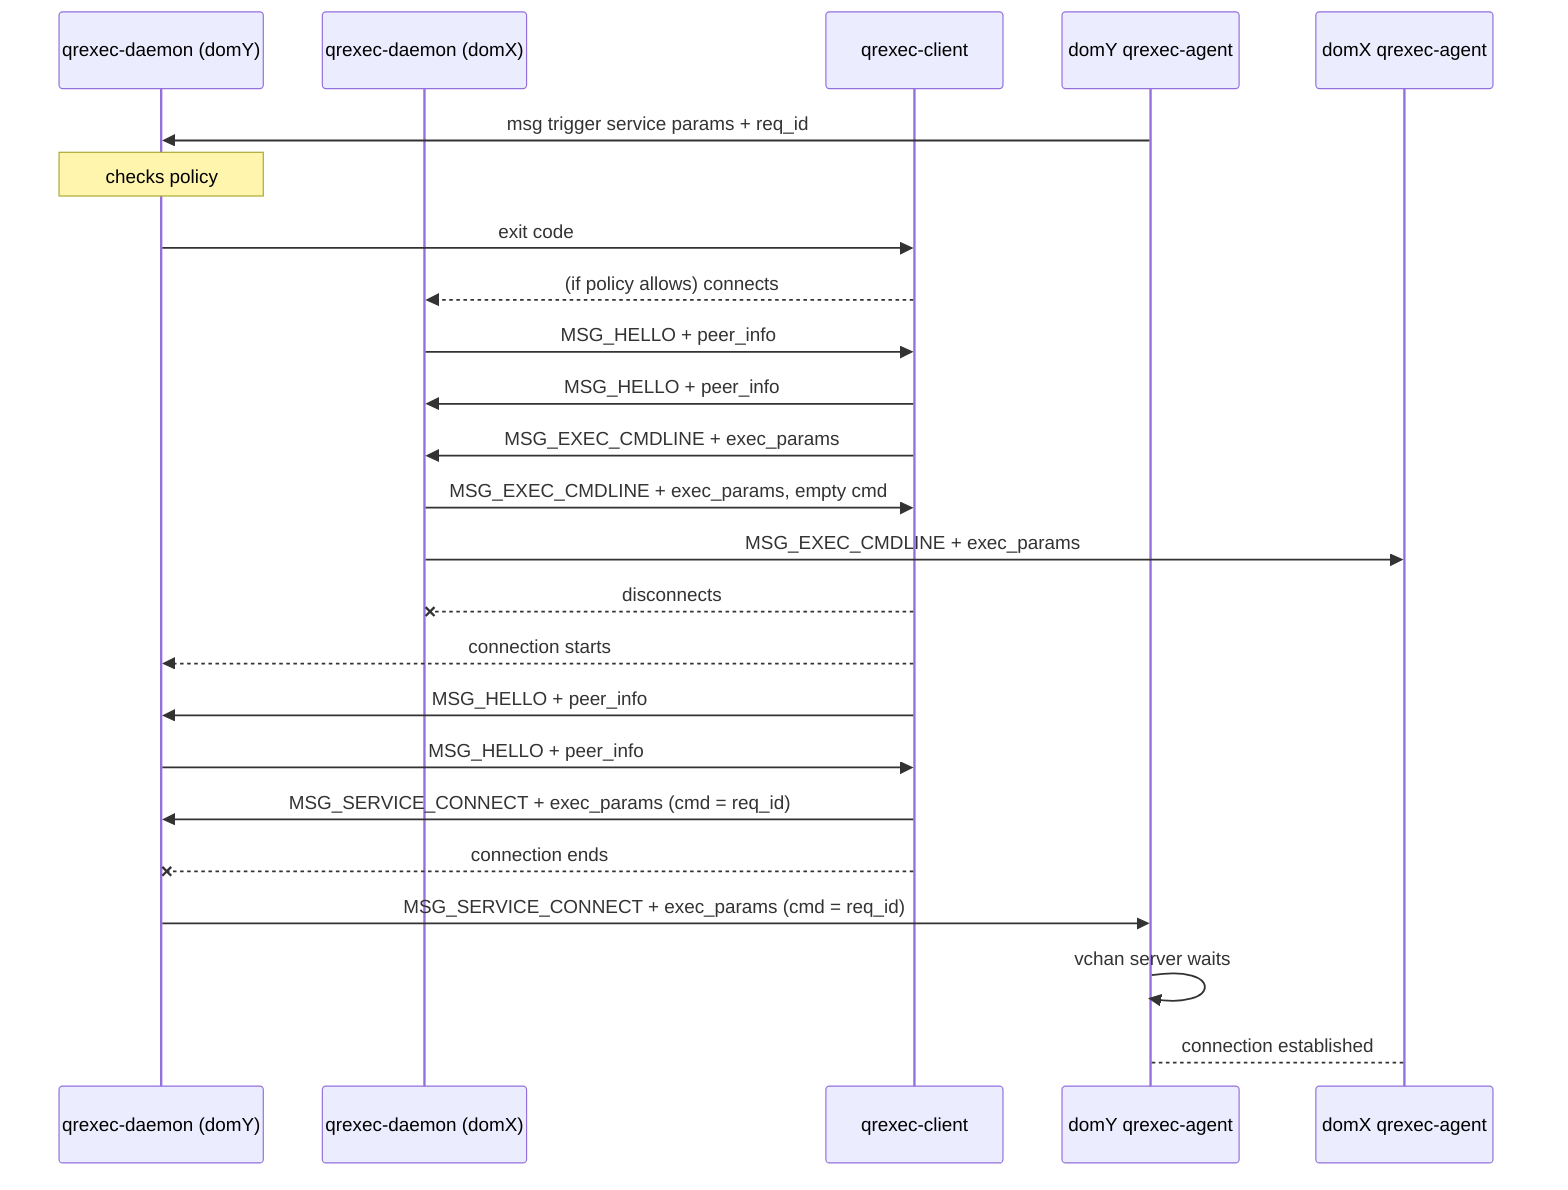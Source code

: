 sequenceDiagram
participant yd as qrexec-daemon (domY)
participant xd as qrexec-daemon (domX)
participant 0c as qrexec-client
participant ya as domY qrexec-agent
participant xa as domX qrexec-agent
# qrexec-client-vm invoked, qrexec-agent generates req_id
ya ->> yd: msg trigger service params + req_id
Note over yd: checks policy
yd ->> 0c: exit code
0c -->> xd: (if policy allows) connects
xd ->> 0c: MSG_HELLO + peer_info
0c ->> xd: MSG_HELLO + peer_info
0c ->> xd: MSG_EXEC_CMDLINE + exec_params
xd ->> 0c: MSG_EXEC_CMDLINE + exec_params, empty cmd
xd ->> xa: MSG_EXEC_CMDLINE + exec_params
0c --x xd: disconnects
0c -->> yd: connection starts
0c ->> yd: MSG_HELLO + peer_info
yd ->> 0c: MSG_HELLO + peer_info
0c ->> yd: MSG_SERVICE_CONNECT + exec_params (cmd = req_id)
0c --x yd: connection ends
yd ->> ya: MSG_SERVICE_CONNECT + exec_params (cmd = req_id)
ya ->> ya: vchan server waits
xa --> ya: connection established
# qrexec-agent now plays role of qrexec-client in dom0-based example (see above)